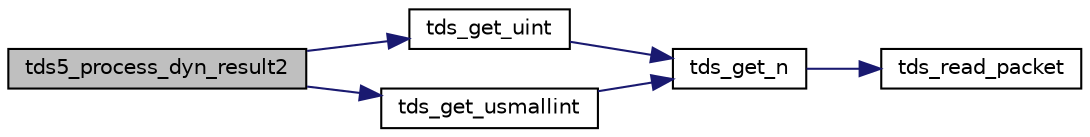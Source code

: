 digraph "tds5_process_dyn_result2"
{
 // LATEX_PDF_SIZE
  edge [fontname="Helvetica",fontsize="10",labelfontname="Helvetica",labelfontsize="10"];
  node [fontname="Helvetica",fontsize="10",shape=record];
  rankdir="LR";
  Node1 [label="tds5_process_dyn_result2",height=0.2,width=0.4,color="black", fillcolor="grey75", style="filled", fontcolor="black",tooltip="Process new TDS 5.0 token for describing output parameters."];
  Node1 -> Node2 [color="midnightblue",fontsize="10",style="solid",fontname="Helvetica"];
  Node2 [label="tds_get_uint",height=0.2,width=0.4,color="black", fillcolor="white", style="filled",URL="$a00564.html#ga9ac121c269e203337a48c5bf8afc48c3",tooltip="Get an int32 from the server."];
  Node2 -> Node3 [color="midnightblue",fontsize="10",style="solid",fontname="Helvetica"];
  Node3 [label="tds_get_n",height=0.2,width=0.4,color="black", fillcolor="white", style="filled",URL="$a00564.html#gae777dd57e8d1bb40349d7d7d8434fddf",tooltip="Get N bytes from the buffer and return them in the already allocated space   given to us."];
  Node3 -> Node4 [color="midnightblue",fontsize="10",style="solid",fontname="Helvetica"];
  Node4 [label="tds_read_packet",height=0.2,width=0.4,color="black", fillcolor="white", style="filled",URL="$a00564.html#ga410619783bdf2bb60b0f27a5578e0e07",tooltip="Read in one 'packet' from the server."];
  Node1 -> Node5 [color="midnightblue",fontsize="10",style="solid",fontname="Helvetica"];
  Node5 [label="tds_get_usmallint",height=0.2,width=0.4,color="black", fillcolor="white", style="filled",URL="$a00564.html#gad38aa5b9547817854ccba1fcc7855861",tooltip="Get an int16 from the server."];
  Node5 -> Node3 [color="midnightblue",fontsize="10",style="solid",fontname="Helvetica"];
}
